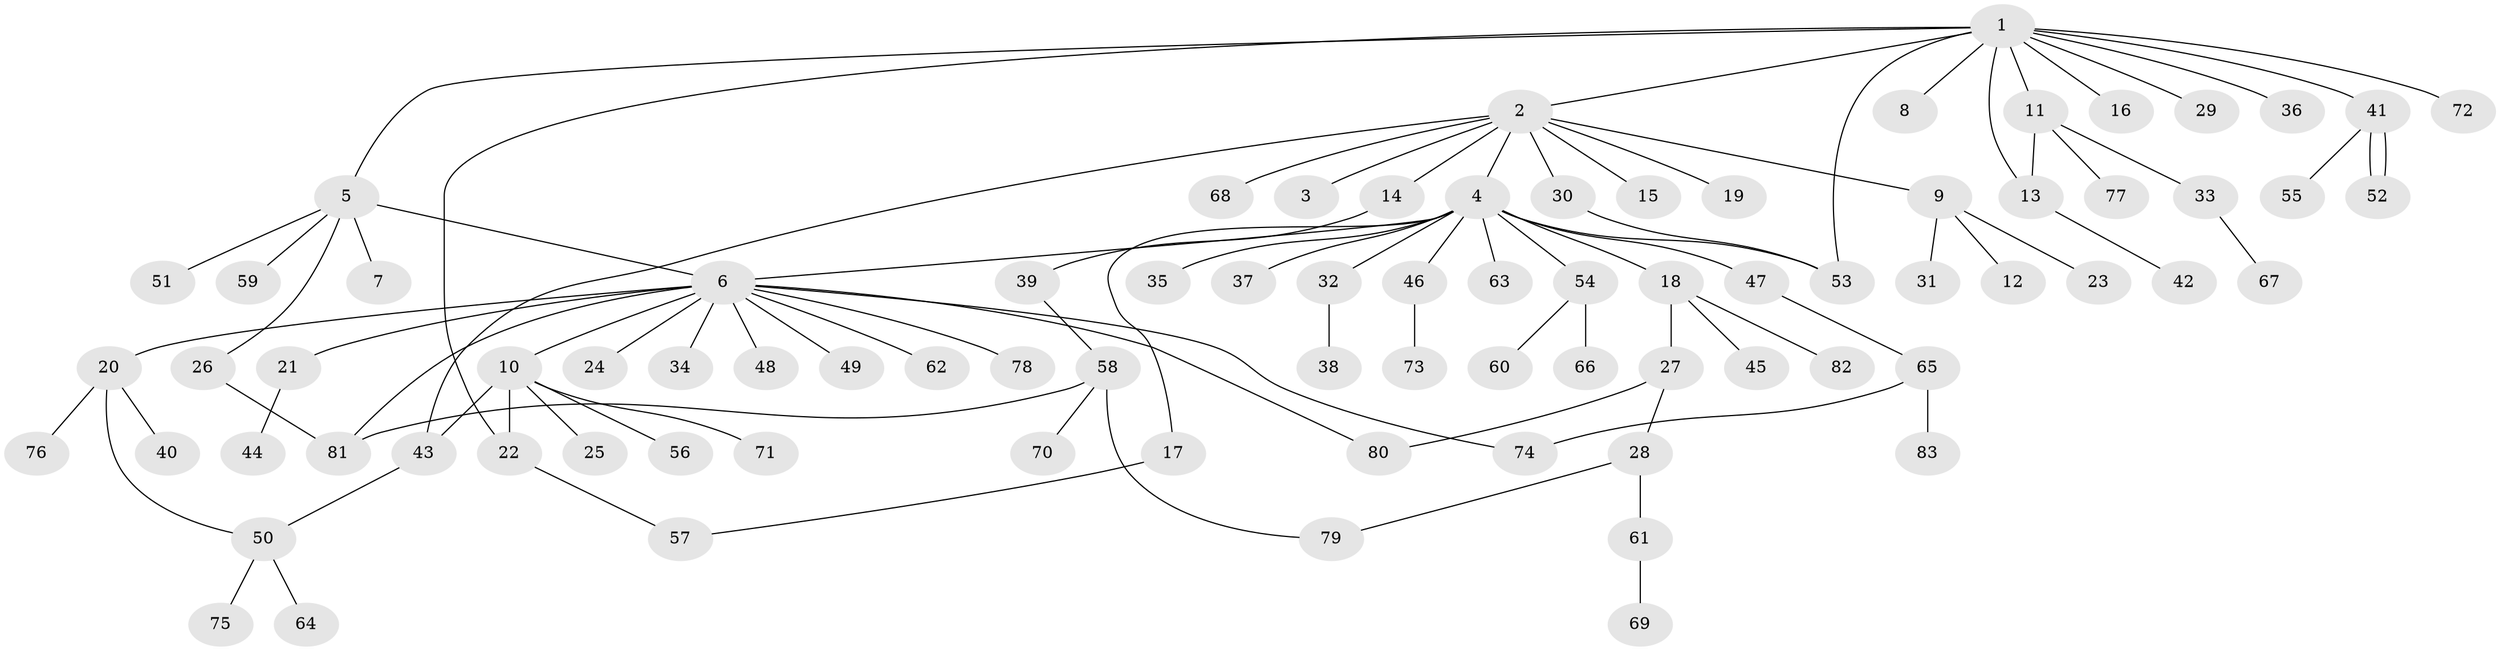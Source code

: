 // coarse degree distribution, {11: 0.0392156862745098, 9: 0.0196078431372549, 1: 0.5490196078431373, 5: 0.0196078431372549, 13: 0.0196078431372549, 3: 0.21568627450980393, 2: 0.11764705882352941, 4: 0.0196078431372549}
// Generated by graph-tools (version 1.1) at 2025/50/03/04/25 22:50:41]
// undirected, 83 vertices, 96 edges
graph export_dot {
  node [color=gray90,style=filled];
  1;
  2;
  3;
  4;
  5;
  6;
  7;
  8;
  9;
  10;
  11;
  12;
  13;
  14;
  15;
  16;
  17;
  18;
  19;
  20;
  21;
  22;
  23;
  24;
  25;
  26;
  27;
  28;
  29;
  30;
  31;
  32;
  33;
  34;
  35;
  36;
  37;
  38;
  39;
  40;
  41;
  42;
  43;
  44;
  45;
  46;
  47;
  48;
  49;
  50;
  51;
  52;
  53;
  54;
  55;
  56;
  57;
  58;
  59;
  60;
  61;
  62;
  63;
  64;
  65;
  66;
  67;
  68;
  69;
  70;
  71;
  72;
  73;
  74;
  75;
  76;
  77;
  78;
  79;
  80;
  81;
  82;
  83;
  1 -- 2;
  1 -- 5;
  1 -- 8;
  1 -- 11;
  1 -- 13;
  1 -- 16;
  1 -- 22;
  1 -- 29;
  1 -- 36;
  1 -- 41;
  1 -- 53;
  1 -- 72;
  2 -- 3;
  2 -- 4;
  2 -- 9;
  2 -- 14;
  2 -- 15;
  2 -- 19;
  2 -- 30;
  2 -- 43;
  2 -- 68;
  4 -- 6;
  4 -- 17;
  4 -- 18;
  4 -- 32;
  4 -- 35;
  4 -- 37;
  4 -- 46;
  4 -- 47;
  4 -- 53;
  4 -- 54;
  4 -- 63;
  5 -- 6;
  5 -- 7;
  5 -- 26;
  5 -- 51;
  5 -- 59;
  6 -- 10;
  6 -- 20;
  6 -- 21;
  6 -- 24;
  6 -- 34;
  6 -- 48;
  6 -- 49;
  6 -- 62;
  6 -- 74;
  6 -- 78;
  6 -- 80;
  6 -- 81;
  9 -- 12;
  9 -- 23;
  9 -- 31;
  10 -- 22;
  10 -- 25;
  10 -- 43;
  10 -- 56;
  10 -- 71;
  11 -- 13;
  11 -- 33;
  11 -- 77;
  13 -- 42;
  14 -- 39;
  17 -- 57;
  18 -- 27;
  18 -- 45;
  18 -- 82;
  20 -- 40;
  20 -- 50;
  20 -- 76;
  21 -- 44;
  22 -- 57;
  26 -- 81;
  27 -- 28;
  27 -- 80;
  28 -- 61;
  28 -- 79;
  30 -- 53;
  32 -- 38;
  33 -- 67;
  39 -- 58;
  41 -- 52;
  41 -- 52;
  41 -- 55;
  43 -- 50;
  46 -- 73;
  47 -- 65;
  50 -- 64;
  50 -- 75;
  54 -- 60;
  54 -- 66;
  58 -- 70;
  58 -- 79;
  58 -- 81;
  61 -- 69;
  65 -- 74;
  65 -- 83;
}
